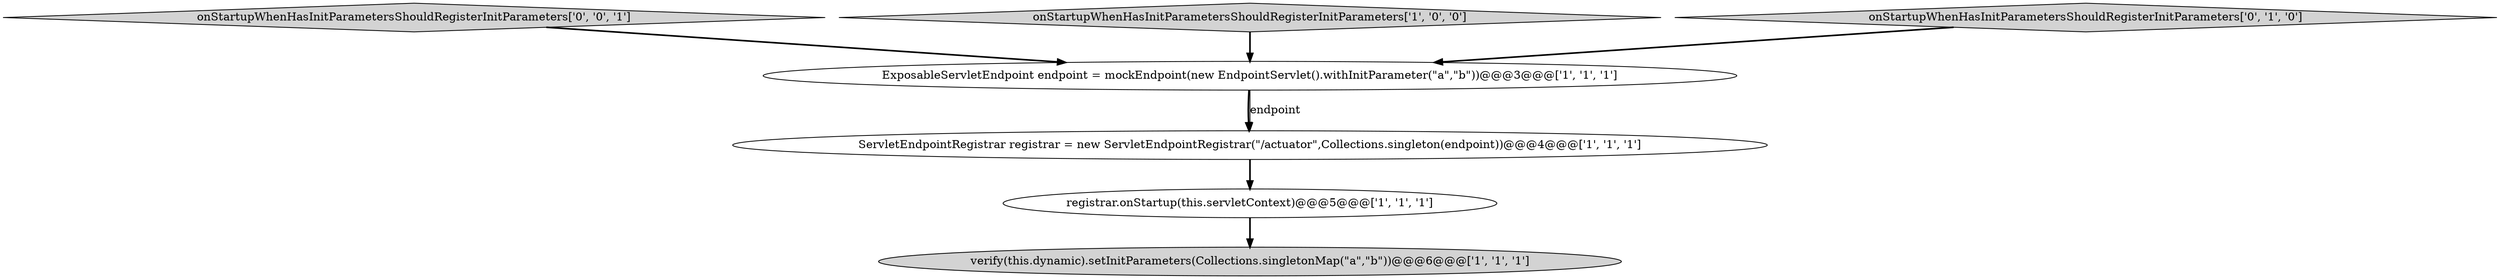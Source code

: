 digraph {
6 [style = filled, label = "onStartupWhenHasInitParametersShouldRegisterInitParameters['0', '0', '1']", fillcolor = lightgray, shape = diamond image = "AAA0AAABBB3BBB"];
3 [style = filled, label = "ExposableServletEndpoint endpoint = mockEndpoint(new EndpointServlet().withInitParameter(\"a\",\"b\"))@@@3@@@['1', '1', '1']", fillcolor = white, shape = ellipse image = "AAA0AAABBB1BBB"];
2 [style = filled, label = "onStartupWhenHasInitParametersShouldRegisterInitParameters['1', '0', '0']", fillcolor = lightgray, shape = diamond image = "AAA0AAABBB1BBB"];
5 [style = filled, label = "onStartupWhenHasInitParametersShouldRegisterInitParameters['0', '1', '0']", fillcolor = lightgray, shape = diamond image = "AAA0AAABBB2BBB"];
4 [style = filled, label = "ServletEndpointRegistrar registrar = new ServletEndpointRegistrar(\"/actuator\",Collections.singleton(endpoint))@@@4@@@['1', '1', '1']", fillcolor = white, shape = ellipse image = "AAA0AAABBB1BBB"];
1 [style = filled, label = "verify(this.dynamic).setInitParameters(Collections.singletonMap(\"a\",\"b\"))@@@6@@@['1', '1', '1']", fillcolor = lightgray, shape = ellipse image = "AAA0AAABBB1BBB"];
0 [style = filled, label = "registrar.onStartup(this.servletContext)@@@5@@@['1', '1', '1']", fillcolor = white, shape = ellipse image = "AAA0AAABBB1BBB"];
5->3 [style = bold, label=""];
6->3 [style = bold, label=""];
3->4 [style = bold, label=""];
0->1 [style = bold, label=""];
2->3 [style = bold, label=""];
4->0 [style = bold, label=""];
3->4 [style = solid, label="endpoint"];
}
